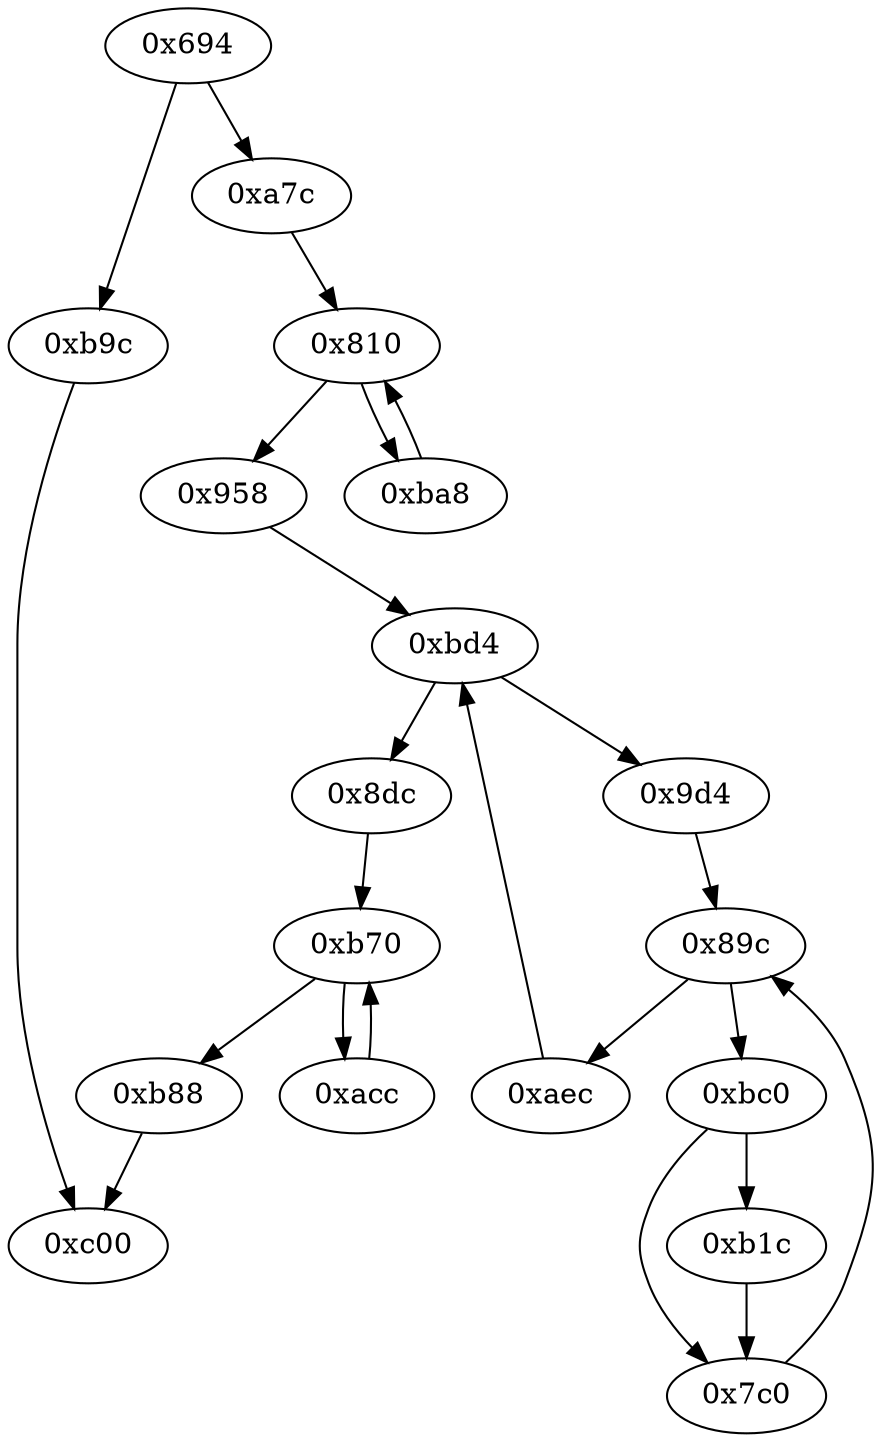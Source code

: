 strict digraph "" {
	graph ["edge"="{}",
		file="/Users/mark/Documents//论文//第二篇论文//2018-08-24交论文后的备份/2019/CFG/basic-algorithms/selectionsort/1684_recovered.dot",
		"graph"="{u'file': u'/Users/mark/Documents//\u8bba\u6587//\u7b2c\u4e8c\u7bc7\u8bba\u6587//2018-08-24\u4ea4\u8bba\u6587\u540e\u7684\u5907\u4efd/\
2019/CFG/basic-algorithms/selectionsort/1684_recovered.dot'}",
		"node"="{u'opcode': u''}"
	];
	"0xb9c"	 [opcode="[u'ldr', u'mov', u'b']"];
	"0xc00"	 [opcode="[u'ldr', u'ldr', u'ldr', u'ldr', u'sub', u'mov', u'sub', u'pop']"];
	"0xb9c" -> "0xc00";
	"0x89c"	 [opcode="[u'ldr', u'str', u'ldr', u'ldr', u'ldr', u'ldr', u'b']"];
	"0xbc0"	 [opcode="[u'ldr', u'add', u'str', u'ldr', u'b']"];
	"0x89c" -> "0xbc0";
	"0xaec"	 [opcode="[u'ldr', u'b']"];
	"0x89c" -> "0xaec";
	"0xbd4"	 [opcode="[u'ldr', u'str', u'ldr', u'str', u'ldr', u'ldr', u'ldr', u'ldr']"];
	"0x9d4"	 [opcode="[u'ldr', u'add', u'str', u'ldr', u'b']"];
	"0xbd4" -> "0x9d4";
	"0x8dc"	 [opcode="[u'ldr', u'bl', u'ldr', u'sub', u'b']"];
	"0xbd4" -> "0x8dc";
	"0xa7c"	 [opcode="[u'str', u'ldr', u'b']"];
	"0x810"	 [opcode="[u'ldr', u'str', u'ldr', u'ldr', u'ldr', u'cmp', u'mov', u'b']"];
	"0xa7c" -> "0x810";
	"0x9d4" -> "0x89c";
	"0xb1c"	 [opcode="[u'ldr', u'b']"];
	"0x7c0"	 [opcode="[u'ldr', u'add', u'str', u'ldr', u'b']"];
	"0xb1c" -> "0x7c0";
	"0xacc"	 [opcode="[u'ldr', u'add', u'str', u'ldr', u'b']"];
	"0xb70"	 [opcode="[u'str', u'ldr', u'ldr', u'ldr', u'ldr', u'b']"];
	"0xacc" -> "0xb70";
	"0x7c0" -> "0x89c";
	"0xba8"	 [opcode="[u'ldr', u'ldr', u'ldr', u'str', u'ldr', u'b']"];
	"0xba8" -> "0x810";
	"0xbc0" -> "0xb1c";
	"0xbc0" -> "0x7c0";
	"0xb88"	 [opcode="[u'mov', u'bl', u'ldr', u'sub', u'b']"];
	"0xb88" -> "0xc00";
	"0x694"	 [opcode="[u'push', u'add', u'sub', u'mov', u'ldr', u'str', u'sub', u'ldr', u'ldr', u'str', u'sub', u'str', u'ldr', u'ldr', u'str', u'ldr', \
u'str', u'ldr', u'str', u'ldr', u'ldr', u'ldr', u'ldr', u'add', u'str', u'ldr', u'add', u'str', u'str', u'str', u'str', u'b']"];
	"0x694" -> "0xb9c";
	"0x694" -> "0xa7c";
	"0x8dc" -> "0xb70";
	"0xb70" -> "0xacc";
	"0xb70" -> "0xb88";
	"0x958"	 [opcode="[u'mov', u'b']"];
	"0x958" -> "0xbd4";
	"0x810" -> "0xba8";
	"0x810" -> "0x958";
	"0xaec" -> "0xbd4";
}
